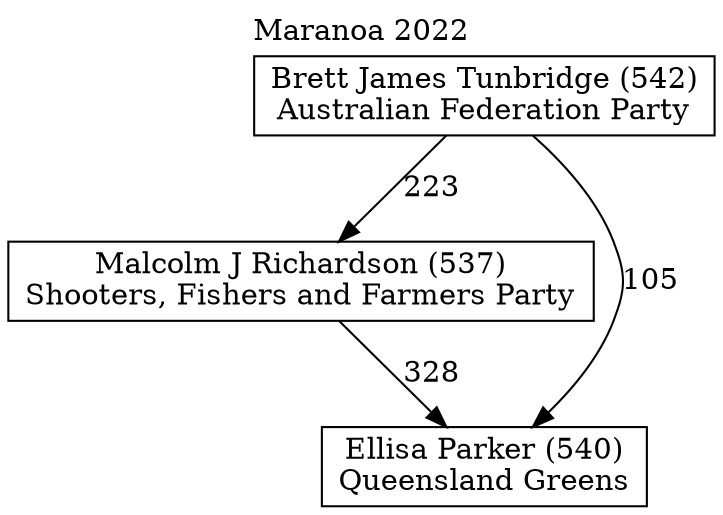 // House preference flow
digraph "Ellisa Parker (540)_Maranoa_2022" {
	graph [label="Maranoa 2022" labelloc=t mclimit=10]
	node [shape=box]
	"Malcolm J Richardson (537)" [label="Malcolm J Richardson (537)
Shooters, Fishers and Farmers Party"]
	"Brett James Tunbridge (542)" [label="Brett James Tunbridge (542)
Australian Federation Party"]
	"Ellisa Parker (540)" [label="Ellisa Parker (540)
Queensland Greens"]
	"Brett James Tunbridge (542)" -> "Malcolm J Richardson (537)" [label=223]
	"Malcolm J Richardson (537)" -> "Ellisa Parker (540)" [label=328]
	"Brett James Tunbridge (542)" -> "Ellisa Parker (540)" [label=105]
}
